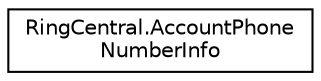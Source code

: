 digraph "Graphical Class Hierarchy"
{
 // LATEX_PDF_SIZE
  edge [fontname="Helvetica",fontsize="10",labelfontname="Helvetica",labelfontsize="10"];
  node [fontname="Helvetica",fontsize="10",shape=record];
  rankdir="LR";
  Node0 [label="RingCentral.AccountPhone\lNumberInfo",height=0.2,width=0.4,color="black", fillcolor="white", style="filled",URL="$classRingCentral_1_1AccountPhoneNumberInfo.html",tooltip=" "];
}
